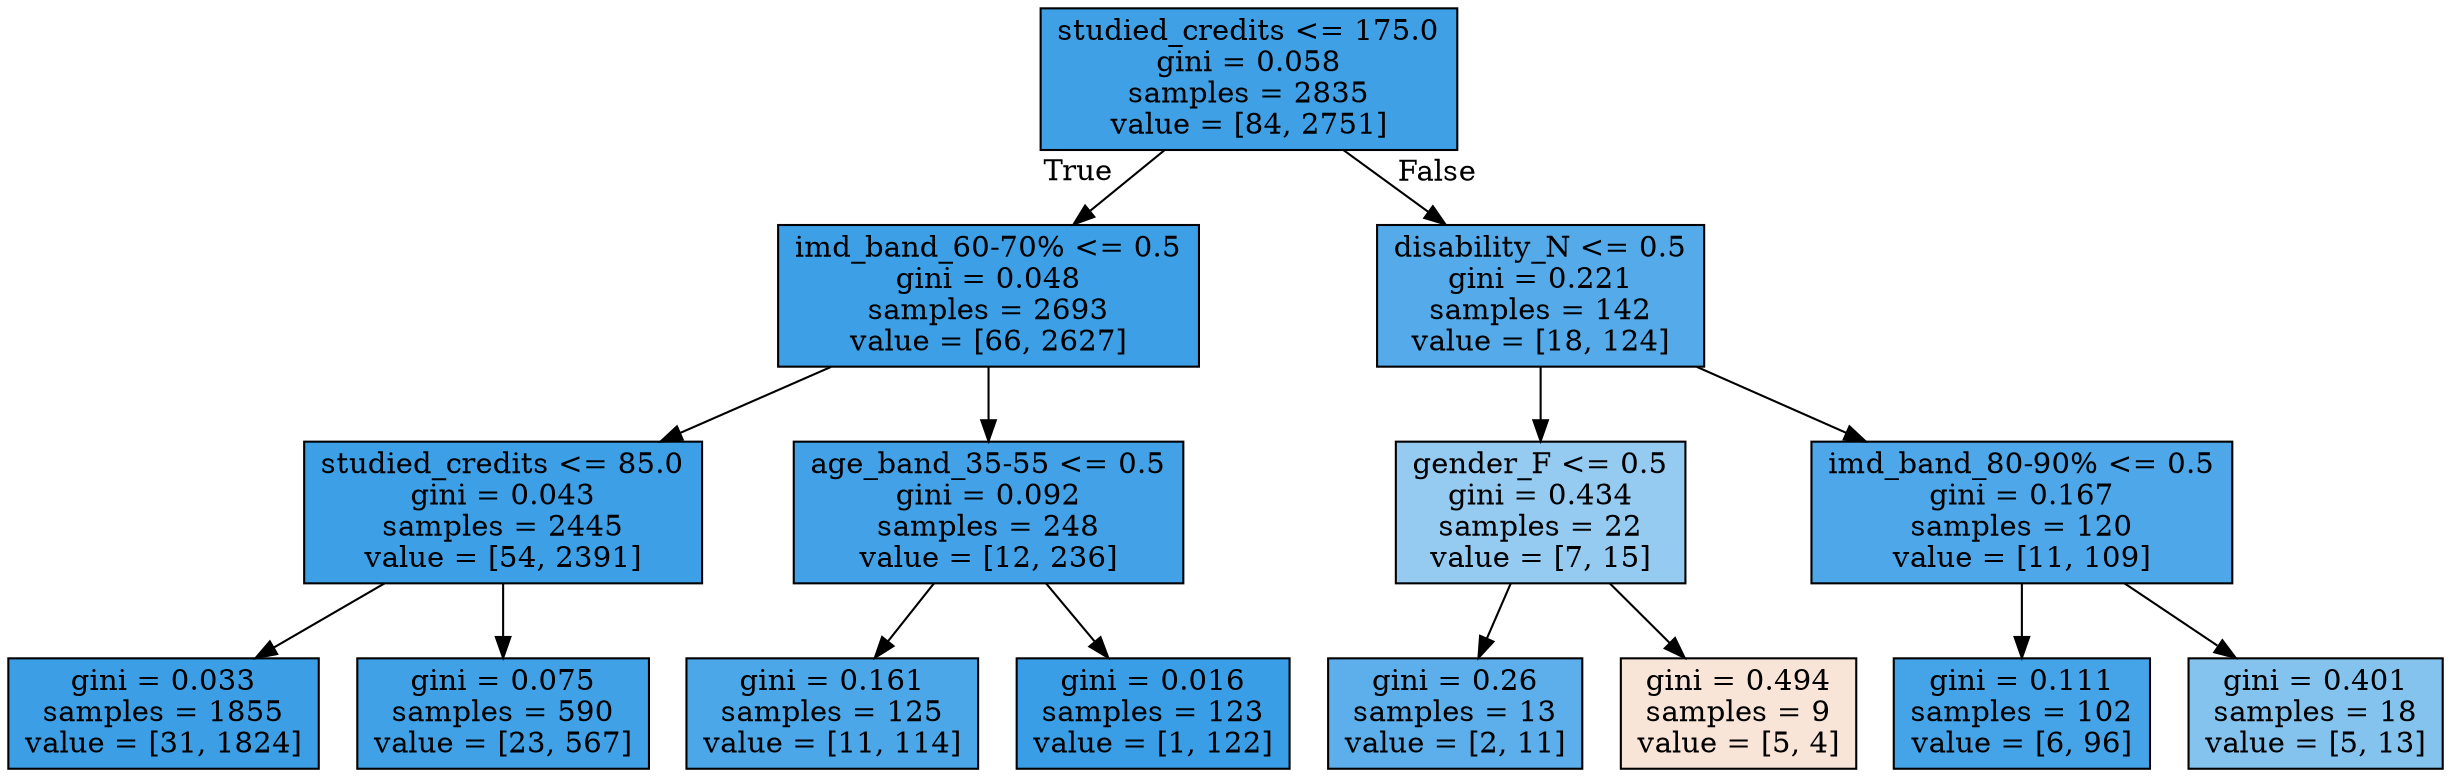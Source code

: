 digraph Tree {
node [shape=box, style="filled", color="black"] ;
0 [label="studied_credits <= 175.0\ngini = 0.058\nsamples = 2835\nvalue = [84, 2751]", fillcolor="#399de5f7"] ;
1 [label="imd_band_60-70% <= 0.5\ngini = 0.048\nsamples = 2693\nvalue = [66, 2627]", fillcolor="#399de5f9"] ;
0 -> 1 [labeldistance=2.5, labelangle=45, headlabel="True"] ;
2 [label="studied_credits <= 85.0\ngini = 0.043\nsamples = 2445\nvalue = [54, 2391]", fillcolor="#399de5f9"] ;
1 -> 2 ;
3 [label="gini = 0.033\nsamples = 1855\nvalue = [31, 1824]", fillcolor="#399de5fb"] ;
2 -> 3 ;
4 [label="gini = 0.075\nsamples = 590\nvalue = [23, 567]", fillcolor="#399de5f5"] ;
2 -> 4 ;
5 [label="age_band_35-55 <= 0.5\ngini = 0.092\nsamples = 248\nvalue = [12, 236]", fillcolor="#399de5f2"] ;
1 -> 5 ;
6 [label="gini = 0.161\nsamples = 125\nvalue = [11, 114]", fillcolor="#399de5e6"] ;
5 -> 6 ;
7 [label="gini = 0.016\nsamples = 123\nvalue = [1, 122]", fillcolor="#399de5fd"] ;
5 -> 7 ;
8 [label="disability_N <= 0.5\ngini = 0.221\nsamples = 142\nvalue = [18, 124]", fillcolor="#399de5da"] ;
0 -> 8 [labeldistance=2.5, labelangle=-45, headlabel="False"] ;
9 [label="gender_F <= 0.5\ngini = 0.434\nsamples = 22\nvalue = [7, 15]", fillcolor="#399de588"] ;
8 -> 9 ;
10 [label="gini = 0.26\nsamples = 13\nvalue = [2, 11]", fillcolor="#399de5d1"] ;
9 -> 10 ;
11 [label="gini = 0.494\nsamples = 9\nvalue = [5, 4]", fillcolor="#e5813933"] ;
9 -> 11 ;
12 [label="imd_band_80-90% <= 0.5\ngini = 0.167\nsamples = 120\nvalue = [11, 109]", fillcolor="#399de5e5"] ;
8 -> 12 ;
13 [label="gini = 0.111\nsamples = 102\nvalue = [6, 96]", fillcolor="#399de5ef"] ;
12 -> 13 ;
14 [label="gini = 0.401\nsamples = 18\nvalue = [5, 13]", fillcolor="#399de59d"] ;
12 -> 14 ;
}